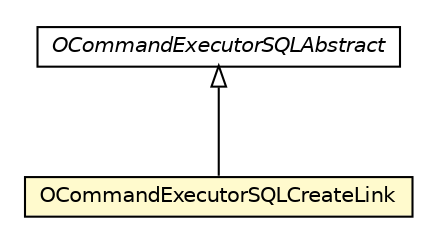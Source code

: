#!/usr/local/bin/dot
#
# Class diagram 
# Generated by UMLGraph version R5_6-24-gf6e263 (http://www.umlgraph.org/)
#

digraph G {
	edge [fontname="Helvetica",fontsize=10,labelfontname="Helvetica",labelfontsize=10];
	node [fontname="Helvetica",fontsize=10,shape=plaintext];
	nodesep=0.25;
	ranksep=0.5;
	// com.orientechnologies.orient.core.sql.OCommandExecutorSQLCreateLink
	c1014628 [label=<<table title="com.orientechnologies.orient.core.sql.OCommandExecutorSQLCreateLink" border="0" cellborder="1" cellspacing="0" cellpadding="2" port="p" bgcolor="lemonChiffon" href="./OCommandExecutorSQLCreateLink.html">
		<tr><td><table border="0" cellspacing="0" cellpadding="1">
<tr><td align="center" balign="center"> OCommandExecutorSQLCreateLink </td></tr>
		</table></td></tr>
		</table>>, URL="./OCommandExecutorSQLCreateLink.html", fontname="Helvetica", fontcolor="black", fontsize=10.0];
	// com.orientechnologies.orient.core.sql.OCommandExecutorSQLAbstract
	c1014660 [label=<<table title="com.orientechnologies.orient.core.sql.OCommandExecutorSQLAbstract" border="0" cellborder="1" cellspacing="0" cellpadding="2" port="p" href="./OCommandExecutorSQLAbstract.html">
		<tr><td><table border="0" cellspacing="0" cellpadding="1">
<tr><td align="center" balign="center"><font face="Helvetica-Oblique"> OCommandExecutorSQLAbstract </font></td></tr>
		</table></td></tr>
		</table>>, URL="./OCommandExecutorSQLAbstract.html", fontname="Helvetica", fontcolor="black", fontsize=10.0];
	//com.orientechnologies.orient.core.sql.OCommandExecutorSQLCreateLink extends com.orientechnologies.orient.core.sql.OCommandExecutorSQLAbstract
	c1014660:p -> c1014628:p [dir=back,arrowtail=empty];
}

